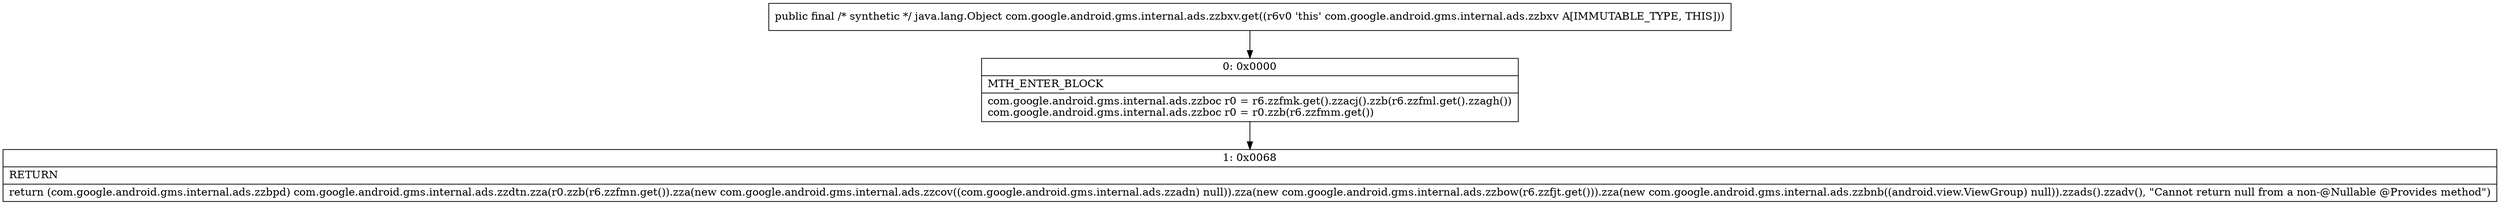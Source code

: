 digraph "CFG forcom.google.android.gms.internal.ads.zzbxv.get()Ljava\/lang\/Object;" {
Node_0 [shape=record,label="{0\:\ 0x0000|MTH_ENTER_BLOCK\l|com.google.android.gms.internal.ads.zzboc r0 = r6.zzfmk.get().zzacj().zzb(r6.zzfml.get().zzagh())\lcom.google.android.gms.internal.ads.zzboc r0 = r0.zzb(r6.zzfmm.get())\l}"];
Node_1 [shape=record,label="{1\:\ 0x0068|RETURN\l|return (com.google.android.gms.internal.ads.zzbpd) com.google.android.gms.internal.ads.zzdtn.zza(r0.zzb(r6.zzfmn.get()).zza(new com.google.android.gms.internal.ads.zzcov((com.google.android.gms.internal.ads.zzadn) null)).zza(new com.google.android.gms.internal.ads.zzbow(r6.zzfjt.get())).zza(new com.google.android.gms.internal.ads.zzbnb((android.view.ViewGroup) null)).zzads().zzadv(), \"Cannot return null from a non\-@Nullable @Provides method\")\l}"];
MethodNode[shape=record,label="{public final \/* synthetic *\/ java.lang.Object com.google.android.gms.internal.ads.zzbxv.get((r6v0 'this' com.google.android.gms.internal.ads.zzbxv A[IMMUTABLE_TYPE, THIS])) }"];
MethodNode -> Node_0;
Node_0 -> Node_1;
}

